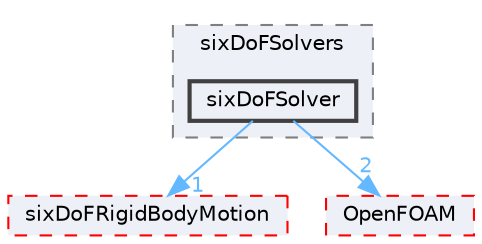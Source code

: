 digraph "src/sixDoFRigidBodyMotion/sixDoFSolvers/sixDoFSolver"
{
 // LATEX_PDF_SIZE
  bgcolor="transparent";
  edge [fontname=Helvetica,fontsize=10,labelfontname=Helvetica,labelfontsize=10];
  node [fontname=Helvetica,fontsize=10,shape=box,height=0.2,width=0.4];
  compound=true
  subgraph clusterdir_7ca4084a0a6342ee22329da340f40c5e {
    graph [ bgcolor="#edf0f7", pencolor="grey50", label="sixDoFSolvers", fontname=Helvetica,fontsize=10 style="filled,dashed", URL="dir_7ca4084a0a6342ee22329da340f40c5e.html",tooltip=""]
  dir_e8500c461da12689a3ca237a381f4b08 [label="sixDoFSolver", fillcolor="#edf0f7", color="grey25", style="filled,bold", URL="dir_e8500c461da12689a3ca237a381f4b08.html",tooltip=""];
  }
  dir_7bf5f2e6b4a44539c2947a2841ca313c [label="sixDoFRigidBodyMotion", fillcolor="#edf0f7", color="red", style="filled,dashed", URL="dir_7bf5f2e6b4a44539c2947a2841ca313c.html",tooltip=""];
  dir_c5473ff19b20e6ec4dfe5c310b3778a8 [label="OpenFOAM", fillcolor="#edf0f7", color="red", style="filled,dashed", URL="dir_c5473ff19b20e6ec4dfe5c310b3778a8.html",tooltip=""];
  dir_e8500c461da12689a3ca237a381f4b08->dir_7bf5f2e6b4a44539c2947a2841ca313c [headlabel="1", labeldistance=1.5 headhref="dir_003568_003563.html" href="dir_003568_003563.html" color="steelblue1" fontcolor="steelblue1"];
  dir_e8500c461da12689a3ca237a381f4b08->dir_c5473ff19b20e6ec4dfe5c310b3778a8 [headlabel="2", labeldistance=1.5 headhref="dir_003568_002695.html" href="dir_003568_002695.html" color="steelblue1" fontcolor="steelblue1"];
}
